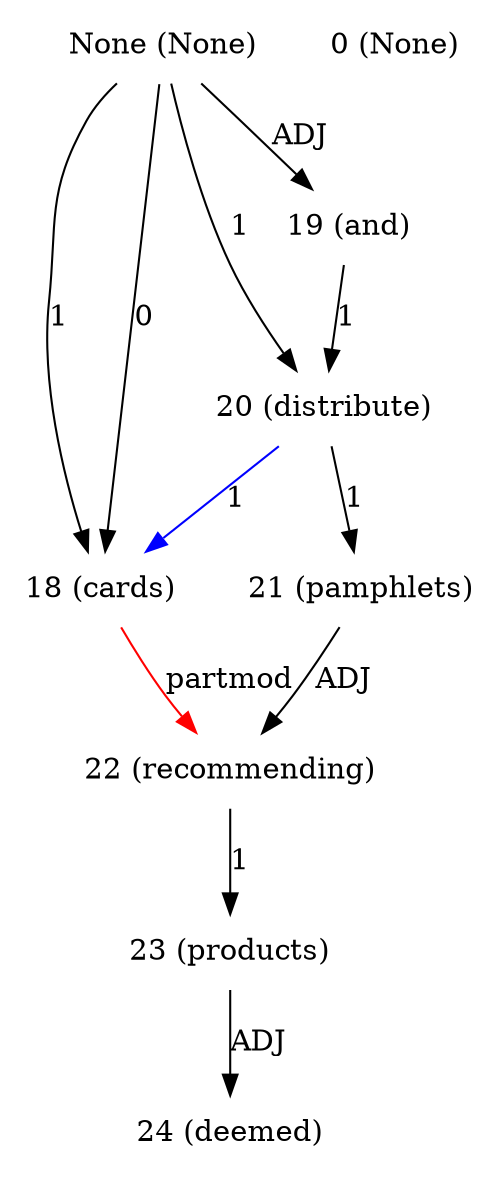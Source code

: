 digraph G{
edge [dir=forward]
node [shape=plaintext]

None [label="None (None)"]
None -> 20 [label="1"]
None [label="None (None)"]
None -> 18 [label="1"]
None -> 19 [label="ADJ"]
None [label="None (None)"]
None -> 18 [label="0"]
0 [label="0 (None)"]
18 [label="18 (cards)"]
19 [label="19 (and)"]
19 -> 20 [label="1"]
20 [label="20 (distribute)"]
20 -> 21 [label="1"]
20 -> 18 [label="1", color="blue"]
21 [label="21 (pamphlets)"]
21 -> 22 [label="ADJ"]
22 [label="22 (recommending)"]
22 -> 23 [label="1"]
18 -> 22 [label="partmod", color="red"]
23 [label="23 (products)"]
23 -> 24 [label="ADJ"]
24 [label="24 (deemed)"]
}
